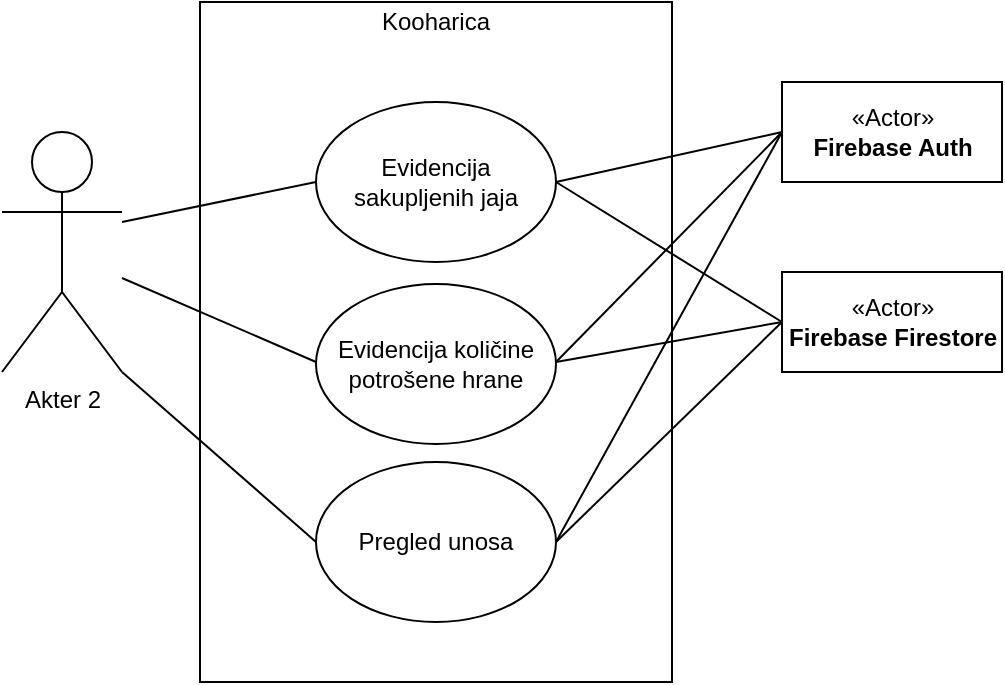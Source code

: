 <mxfile>
    <diagram id="WSlb-377B8OESTIZ7gNn" name="Page-1">
        <mxGraphModel dx="769" dy="575" grid="1" gridSize="10" guides="1" tooltips="1" connect="1" arrows="1" fold="1" page="1" pageScale="1" pageWidth="827" pageHeight="1169" math="0" shadow="0">
            <root>
                <mxCell id="0"/>
                <mxCell id="1" parent="0"/>
                <mxCell id="jX7p9ODw6ThJtBg9-2f8-1" value="Akter 2" style="shape=umlActor;verticalLabelPosition=bottom;verticalAlign=top;html=1;" parent="1" vertex="1">
                    <mxGeometry x="310" y="165" width="60" height="120" as="geometry"/>
                </mxCell>
                <mxCell id="jX7p9ODw6ThJtBg9-2f8-2" value="" style="rounded=0;whiteSpace=wrap;html=1;" parent="1" vertex="1">
                    <mxGeometry x="409" y="100" width="236" height="340" as="geometry"/>
                </mxCell>
                <mxCell id="jX7p9ODw6ThJtBg9-2f8-3" value="Kooharica" style="text;html=1;strokeColor=none;fillColor=none;align=center;verticalAlign=middle;whiteSpace=wrap;rounded=0;" parent="1" vertex="1">
                    <mxGeometry x="507" y="100" width="40" height="20" as="geometry"/>
                </mxCell>
                <mxCell id="jX7p9ODw6ThJtBg9-2f8-9" value="«Actor»&lt;br&gt;&lt;b&gt;Firebase Auth&lt;/b&gt;" style="html=1;" parent="1" vertex="1">
                    <mxGeometry x="700" y="140" width="110" height="50" as="geometry"/>
                </mxCell>
                <mxCell id="jX7p9ODw6ThJtBg9-2f8-10" value="«Actor»&lt;br&gt;&lt;b&gt;Firebase Firestore&lt;/b&gt;" style="html=1;" parent="1" vertex="1">
                    <mxGeometry x="700" y="235" width="110" height="50" as="geometry"/>
                </mxCell>
                <mxCell id="jX7p9ODw6ThJtBg9-2f8-11" value="" style="endArrow=none;html=1;entryX=0;entryY=0.5;entryDx=0;entryDy=0;" parent="1" edge="1">
                    <mxGeometry width="50" height="50" relative="1" as="geometry">
                        <mxPoint x="370" y="210" as="sourcePoint"/>
                        <mxPoint x="467" y="190" as="targetPoint"/>
                    </mxGeometry>
                </mxCell>
                <mxCell id="jX7p9ODw6ThJtBg9-2f8-12" value="" style="endArrow=none;html=1;entryX=0;entryY=0.5;entryDx=0;entryDy=0;exitX=1;exitY=0.5;exitDx=0;exitDy=0;" parent="1" target="jX7p9ODw6ThJtBg9-2f8-9" edge="1">
                    <mxGeometry width="50" height="50" relative="1" as="geometry">
                        <mxPoint x="587" y="190" as="sourcePoint"/>
                        <mxPoint x="482" y="200" as="targetPoint"/>
                    </mxGeometry>
                </mxCell>
                <mxCell id="jX7p9ODw6ThJtBg9-2f8-13" value="" style="endArrow=none;html=1;entryX=0;entryY=0.5;entryDx=0;entryDy=0;" parent="1" source="jX7p9ODw6ThJtBg9-2f8-1" edge="1">
                    <mxGeometry width="50" height="50" relative="1" as="geometry">
                        <mxPoint x="390" y="230" as="sourcePoint"/>
                        <mxPoint x="467" y="280" as="targetPoint"/>
                    </mxGeometry>
                </mxCell>
                <mxCell id="jX7p9ODw6ThJtBg9-2f8-14" value="" style="endArrow=none;html=1;entryX=0;entryY=0.5;entryDx=0;entryDy=0;exitX=1;exitY=0.5;exitDx=0;exitDy=0;" parent="1" target="jX7p9ODw6ThJtBg9-2f8-10" edge="1">
                    <mxGeometry width="50" height="50" relative="1" as="geometry">
                        <mxPoint x="587" y="280" as="sourcePoint"/>
                        <mxPoint x="502" y="220" as="targetPoint"/>
                    </mxGeometry>
                </mxCell>
                <mxCell id="jX7p9ODw6ThJtBg9-2f8-15" value="" style="endArrow=none;html=1;entryX=0;entryY=0.5;entryDx=0;entryDy=0;exitX=1;exitY=0.5;exitDx=0;exitDy=0;" parent="1" target="jX7p9ODw6ThJtBg9-2f8-9" edge="1">
                    <mxGeometry width="50" height="50" relative="1" as="geometry">
                        <mxPoint x="587" y="280" as="sourcePoint"/>
                        <mxPoint x="512" y="230" as="targetPoint"/>
                    </mxGeometry>
                </mxCell>
                <mxCell id="jX7p9ODw6ThJtBg9-2f8-16" value="" style="endArrow=none;html=1;entryX=0;entryY=0.5;entryDx=0;entryDy=0;exitX=1;exitY=0.5;exitDx=0;exitDy=0;" parent="1" target="jX7p9ODw6ThJtBg9-2f8-10" edge="1">
                    <mxGeometry width="50" height="50" relative="1" as="geometry">
                        <mxPoint x="587" y="190" as="sourcePoint"/>
                        <mxPoint x="522" y="240" as="targetPoint"/>
                    </mxGeometry>
                </mxCell>
                <mxCell id="bP8phT1iYEKErBA6uqyo-1" value="Evidencija sakupljenih jaja" style="ellipse;whiteSpace=wrap;html=1;" parent="1" vertex="1">
                    <mxGeometry x="467" y="150" width="120" height="80" as="geometry"/>
                </mxCell>
                <mxCell id="bP8phT1iYEKErBA6uqyo-2" value="Evidencija količine potrošene hrane" style="ellipse;whiteSpace=wrap;html=1;" parent="1" vertex="1">
                    <mxGeometry x="467" y="241" width="120" height="80" as="geometry"/>
                </mxCell>
                <mxCell id="2" value="Pregled unosa" style="ellipse;whiteSpace=wrap;html=1;" vertex="1" parent="1">
                    <mxGeometry x="467" y="330" width="120" height="80" as="geometry"/>
                </mxCell>
                <mxCell id="3" value="" style="endArrow=none;html=1;exitX=1;exitY=0.5;exitDx=0;exitDy=0;entryX=0;entryY=0.5;entryDx=0;entryDy=0;" edge="1" parent="1" source="2" target="jX7p9ODw6ThJtBg9-2f8-9">
                    <mxGeometry width="50" height="50" relative="1" as="geometry">
                        <mxPoint x="597" y="290" as="sourcePoint"/>
                        <mxPoint x="700" y="170" as="targetPoint"/>
                    </mxGeometry>
                </mxCell>
                <mxCell id="4" value="" style="endArrow=none;html=1;entryX=0;entryY=0.5;entryDx=0;entryDy=0;exitX=1;exitY=0.5;exitDx=0;exitDy=0;" edge="1" parent="1" source="2" target="jX7p9ODw6ThJtBg9-2f8-10">
                    <mxGeometry width="50" height="50" relative="1" as="geometry">
                        <mxPoint x="607" y="300" as="sourcePoint"/>
                        <mxPoint x="720" y="185" as="targetPoint"/>
                    </mxGeometry>
                </mxCell>
                <mxCell id="5" value="" style="endArrow=none;html=1;entryX=1;entryY=1;entryDx=0;entryDy=0;exitX=0;exitY=0.5;exitDx=0;exitDy=0;entryPerimeter=0;" edge="1" parent="1" source="2" target="jX7p9ODw6ThJtBg9-2f8-1">
                    <mxGeometry width="50" height="50" relative="1" as="geometry">
                        <mxPoint x="617" y="310" as="sourcePoint"/>
                        <mxPoint x="730" y="195" as="targetPoint"/>
                    </mxGeometry>
                </mxCell>
            </root>
        </mxGraphModel>
    </diagram>
</mxfile>